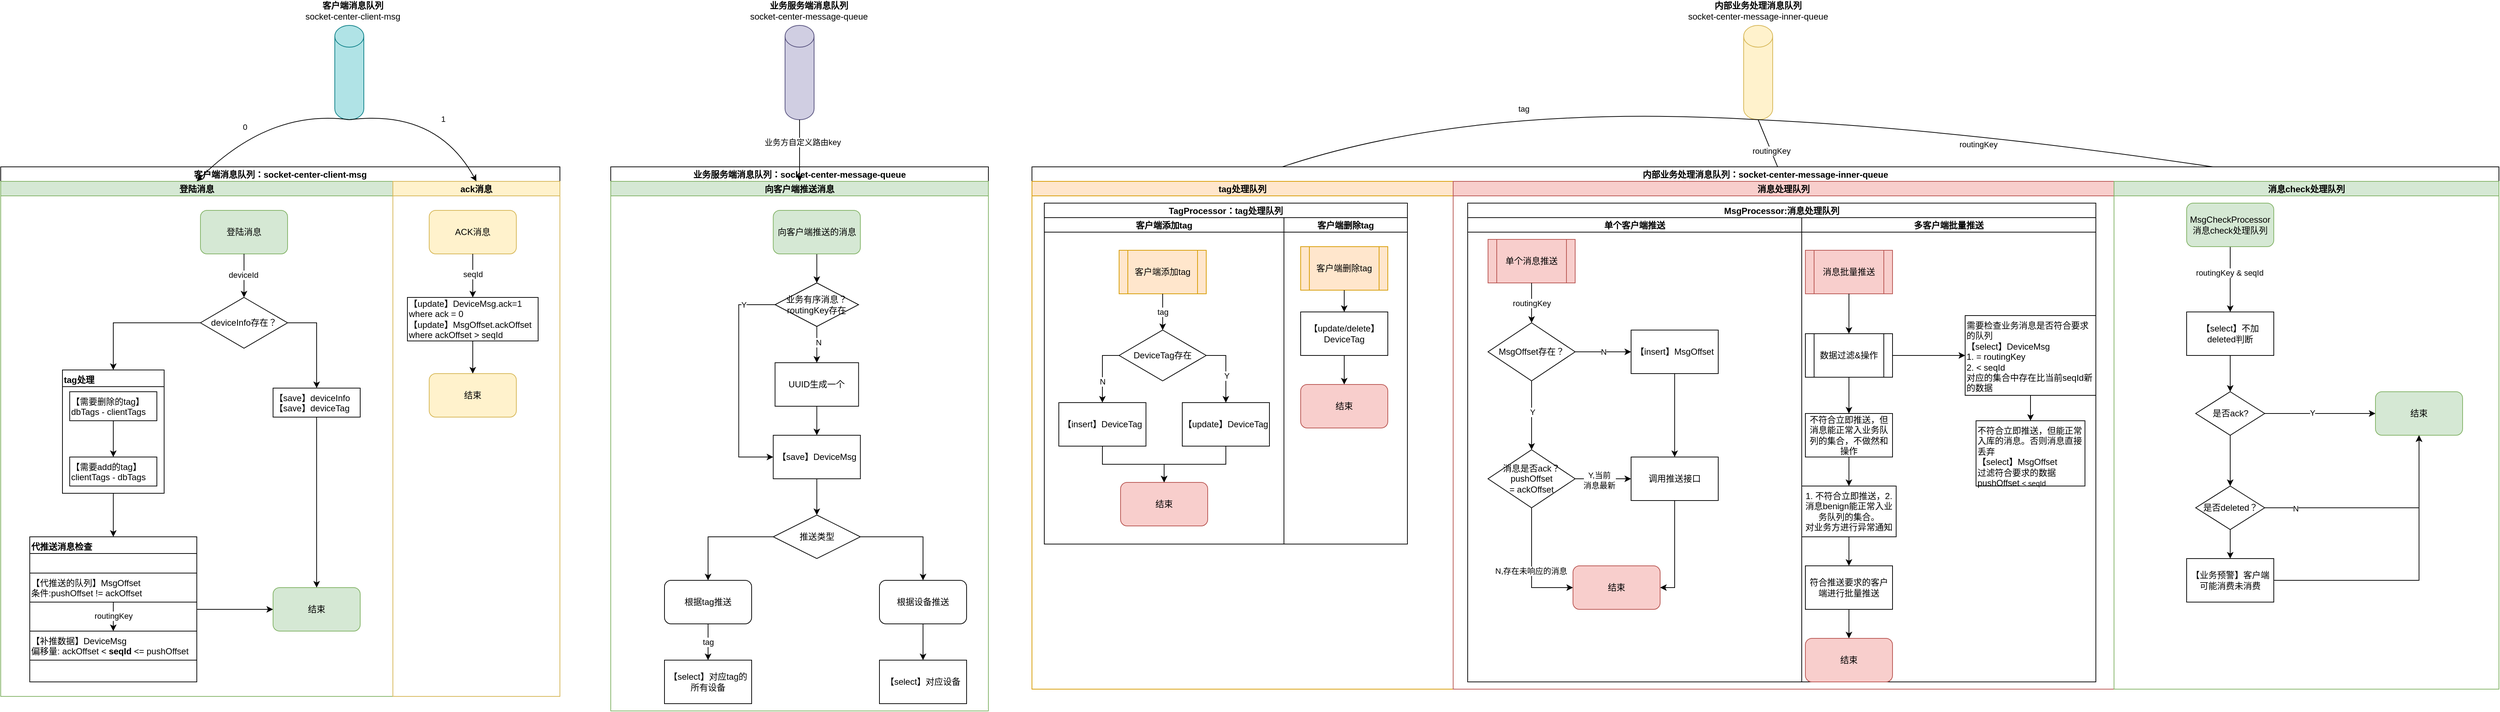 <mxfile version="14.7.8" type="github">
  <diagram id="7w6xEFenMqmiEfSMvMpZ" name="第 1 页">
    <mxGraphModel dx="1773" dy="563" grid="1" gridSize="10" guides="1" tooltips="1" connect="1" arrows="1" fold="1" page="1" pageScale="1" pageWidth="827" pageHeight="1169" math="0" shadow="0">
      <root>
        <mxCell id="0" />
        <mxCell id="1" parent="0" />
        <mxCell id="EohFfbry857YQSvMEl9U-1" value="" style="shape=cylinder3;whiteSpace=wrap;html=1;boundedLbl=1;backgroundOutline=1;size=15;fillColor=#b0e3e6;strokeColor=#0e8088;" vertex="1" parent="1">
          <mxGeometry x="-200" y="45" width="40" height="130" as="geometry" />
        </mxCell>
        <mxCell id="EohFfbry857YQSvMEl9U-2" value="&lt;b&gt;客户端消息队列&lt;/b&gt;&lt;br&gt;socket-center-client-msg" style="text;html=1;strokeColor=none;fillColor=none;align=center;verticalAlign=middle;whiteSpace=wrap;rounded=0;" vertex="1" parent="1">
          <mxGeometry x="-250" y="15.0" width="150" height="20" as="geometry" />
        </mxCell>
        <mxCell id="EohFfbry857YQSvMEl9U-3" value="" style="shape=cylinder3;whiteSpace=wrap;html=1;boundedLbl=1;backgroundOutline=1;size=15;fillColor=#d0cee2;strokeColor=#56517e;" vertex="1" parent="1">
          <mxGeometry x="420" y="45" width="40" height="130" as="geometry" />
        </mxCell>
        <mxCell id="EohFfbry857YQSvMEl9U-4" value="&lt;b&gt;业务服务端消息队列&lt;/b&gt;&lt;br&gt;socket-center-message-queue" style="text;html=1;strokeColor=none;fillColor=none;align=center;verticalAlign=middle;whiteSpace=wrap;rounded=0;" vertex="1" parent="1">
          <mxGeometry x="370" y="15" width="166" height="20" as="geometry" />
        </mxCell>
        <mxCell id="EohFfbry857YQSvMEl9U-5" value="" style="shape=cylinder3;whiteSpace=wrap;html=1;boundedLbl=1;backgroundOutline=1;size=15;fillColor=#fff2cc;strokeColor=#d6b656;" vertex="1" parent="1">
          <mxGeometry x="1740" y="45" width="40" height="130" as="geometry" />
        </mxCell>
        <mxCell id="EohFfbry857YQSvMEl9U-6" value="&lt;b&gt;内部业务处理消息队列&lt;/b&gt;&lt;br&gt;socket-center-message-inner-queue" style="text;html=1;strokeColor=none;fillColor=none;align=center;verticalAlign=middle;whiteSpace=wrap;rounded=0;" vertex="1" parent="1">
          <mxGeometry x="1660" y="15" width="200" height="20" as="geometry" />
        </mxCell>
        <mxCell id="EohFfbry857YQSvMEl9U-13" value="客户端消息队列：socket-center-client-msg" style="swimlane;childLayout=stackLayout;resizeParent=1;resizeParentMax=0;startSize=20;" vertex="1" parent="1">
          <mxGeometry x="-660" y="240" width="770" height="730" as="geometry" />
        </mxCell>
        <mxCell id="EohFfbry857YQSvMEl9U-14" value="登陆消息" style="swimlane;startSize=20;fillColor=#d5e8d4;strokeColor=#82b366;" vertex="1" parent="EohFfbry857YQSvMEl9U-13">
          <mxGeometry y="20" width="540" height="710" as="geometry">
            <mxRectangle y="20" width="30" height="850" as="alternateBounds" />
          </mxGeometry>
        </mxCell>
        <mxCell id="EohFfbry857YQSvMEl9U-7" value="登陆消息" style="rounded=1;whiteSpace=wrap;html=1;fillColor=#d5e8d4;strokeColor=#82b366;" vertex="1" parent="EohFfbry857YQSvMEl9U-14">
          <mxGeometry x="275" y="40" width="120" height="60" as="geometry" />
        </mxCell>
        <mxCell id="EohFfbry857YQSvMEl9U-23" value="deviceInfo存在？" style="rhombus;whiteSpace=wrap;html=1;" vertex="1" parent="EohFfbry857YQSvMEl9U-14">
          <mxGeometry x="275" y="160" width="120" height="70" as="geometry" />
        </mxCell>
        <mxCell id="EohFfbry857YQSvMEl9U-24" style="edgeStyle=orthogonalEdgeStyle;rounded=0;orthogonalLoop=1;jettySize=auto;html=1;" edge="1" parent="EohFfbry857YQSvMEl9U-14" source="EohFfbry857YQSvMEl9U-7" target="EohFfbry857YQSvMEl9U-23">
          <mxGeometry relative="1" as="geometry" />
        </mxCell>
        <mxCell id="EohFfbry857YQSvMEl9U-25" value="deviceId" style="edgeLabel;html=1;align=center;verticalAlign=middle;resizable=0;points=[];" vertex="1" connectable="0" parent="EohFfbry857YQSvMEl9U-24">
          <mxGeometry x="-0.033" y="-1" relative="1" as="geometry">
            <mxPoint as="offset" />
          </mxGeometry>
        </mxCell>
        <mxCell id="EohFfbry857YQSvMEl9U-27" value="&lt;div style=&quot;&quot;&gt;&lt;span&gt;【save】deviceInfo&lt;/span&gt;&lt;/div&gt;&lt;span&gt;&lt;div style=&quot;&quot;&gt;&lt;span&gt;【save】deviceTag&lt;/span&gt;&lt;/div&gt;&lt;/span&gt;" style="rounded=0;whiteSpace=wrap;html=1;verticalAlign=top;align=left;" vertex="1" parent="EohFfbry857YQSvMEl9U-14">
          <mxGeometry x="375" y="285" width="120" height="40" as="geometry" />
        </mxCell>
        <mxCell id="EohFfbry857YQSvMEl9U-28" style="edgeStyle=orthogonalEdgeStyle;rounded=0;orthogonalLoop=1;jettySize=auto;html=1;exitX=1;exitY=0.5;exitDx=0;exitDy=0;" edge="1" parent="EohFfbry857YQSvMEl9U-14" source="EohFfbry857YQSvMEl9U-23" target="EohFfbry857YQSvMEl9U-27">
          <mxGeometry relative="1" as="geometry" />
        </mxCell>
        <mxCell id="EohFfbry857YQSvMEl9U-34" value="tag处理" style="swimlane;align=left;verticalAlign=top;" vertex="1" parent="EohFfbry857YQSvMEl9U-14">
          <mxGeometry x="85" y="260" width="140" height="170" as="geometry">
            <mxRectangle x="-980" y="640" width="70" height="23" as="alternateBounds" />
          </mxGeometry>
        </mxCell>
        <mxCell id="EohFfbry857YQSvMEl9U-29" value="【需要删除的tag】dbTags - clientTags" style="rounded=0;whiteSpace=wrap;html=1;align=left;verticalAlign=top;" vertex="1" parent="EohFfbry857YQSvMEl9U-34">
          <mxGeometry x="10" y="30" width="120" height="40" as="geometry" />
        </mxCell>
        <mxCell id="EohFfbry857YQSvMEl9U-30" value="【需要add的tag】clientTags - dbTags" style="rounded=0;whiteSpace=wrap;html=1;align=left;verticalAlign=top;" vertex="1" parent="EohFfbry857YQSvMEl9U-34">
          <mxGeometry x="10" y="120" width="120" height="40" as="geometry" />
        </mxCell>
        <mxCell id="EohFfbry857YQSvMEl9U-33" style="edgeStyle=orthogonalEdgeStyle;rounded=0;orthogonalLoop=1;jettySize=auto;html=1;" edge="1" parent="EohFfbry857YQSvMEl9U-34" source="EohFfbry857YQSvMEl9U-29" target="EohFfbry857YQSvMEl9U-30">
          <mxGeometry relative="1" as="geometry" />
        </mxCell>
        <mxCell id="EohFfbry857YQSvMEl9U-35" style="edgeStyle=orthogonalEdgeStyle;rounded=0;orthogonalLoop=1;jettySize=auto;html=1;entryX=0.5;entryY=0;entryDx=0;entryDy=0;exitX=0;exitY=0.5;exitDx=0;exitDy=0;" edge="1" parent="EohFfbry857YQSvMEl9U-14" source="EohFfbry857YQSvMEl9U-23" target="EohFfbry857YQSvMEl9U-34">
          <mxGeometry relative="1" as="geometry" />
        </mxCell>
        <mxCell id="EohFfbry857YQSvMEl9U-36" value="代推送消息检查" style="swimlane;align=left;verticalAlign=top;" vertex="1" parent="EohFfbry857YQSvMEl9U-14">
          <mxGeometry x="40" y="490" width="230" height="200" as="geometry" />
        </mxCell>
        <mxCell id="EohFfbry857YQSvMEl9U-39" style="edgeStyle=orthogonalEdgeStyle;rounded=0;orthogonalLoop=1;jettySize=auto;html=1;" edge="1" parent="EohFfbry857YQSvMEl9U-36" source="EohFfbry857YQSvMEl9U-37" target="EohFfbry857YQSvMEl9U-38">
          <mxGeometry relative="1" as="geometry" />
        </mxCell>
        <mxCell id="EohFfbry857YQSvMEl9U-45" value="routingKey" style="edgeLabel;html=1;align=center;verticalAlign=middle;resizable=0;points=[];" vertex="1" connectable="0" parent="EohFfbry857YQSvMEl9U-39">
          <mxGeometry x="-0.05" relative="1" as="geometry">
            <mxPoint as="offset" />
          </mxGeometry>
        </mxCell>
        <mxCell id="EohFfbry857YQSvMEl9U-37" value="【代推送的队列】MsgOffset&lt;br&gt;条件:pushOffset !=&amp;nbsp;ackOffset" style="rounded=0;whiteSpace=wrap;html=1;align=left;verticalAlign=top;" vertex="1" parent="EohFfbry857YQSvMEl9U-36">
          <mxGeometry y="50" width="230" height="40" as="geometry" />
        </mxCell>
        <mxCell id="EohFfbry857YQSvMEl9U-38" value="【补推数据】DeviceMsg&lt;br&gt;偏移量: ackOffset &amp;lt; &lt;b&gt;seqId&lt;/b&gt; &amp;lt;= pushOffset" style="rounded=0;whiteSpace=wrap;html=1;align=left;verticalAlign=top;" vertex="1" parent="EohFfbry857YQSvMEl9U-36">
          <mxGeometry y="130" width="230" height="40" as="geometry" />
        </mxCell>
        <mxCell id="EohFfbry857YQSvMEl9U-47" style="edgeStyle=orthogonalEdgeStyle;rounded=0;orthogonalLoop=1;jettySize=auto;html=1;" edge="1" parent="EohFfbry857YQSvMEl9U-14" source="EohFfbry857YQSvMEl9U-34" target="EohFfbry857YQSvMEl9U-36">
          <mxGeometry relative="1" as="geometry" />
        </mxCell>
        <mxCell id="EohFfbry857YQSvMEl9U-41" value="结束" style="rounded=1;whiteSpace=wrap;html=1;align=center;verticalAlign=middle;fillColor=#d5e8d4;strokeColor=#82b366;" vertex="1" parent="EohFfbry857YQSvMEl9U-14">
          <mxGeometry x="375" y="560" width="120" height="60" as="geometry" />
        </mxCell>
        <mxCell id="EohFfbry857YQSvMEl9U-42" style="edgeStyle=orthogonalEdgeStyle;rounded=0;orthogonalLoop=1;jettySize=auto;html=1;entryX=0;entryY=0.5;entryDx=0;entryDy=0;" edge="1" parent="EohFfbry857YQSvMEl9U-14" source="EohFfbry857YQSvMEl9U-36" target="EohFfbry857YQSvMEl9U-41">
          <mxGeometry relative="1" as="geometry" />
        </mxCell>
        <mxCell id="EohFfbry857YQSvMEl9U-43" style="edgeStyle=orthogonalEdgeStyle;rounded=0;orthogonalLoop=1;jettySize=auto;html=1;" edge="1" parent="EohFfbry857YQSvMEl9U-14" source="EohFfbry857YQSvMEl9U-27" target="EohFfbry857YQSvMEl9U-41">
          <mxGeometry relative="1" as="geometry" />
        </mxCell>
        <mxCell id="EohFfbry857YQSvMEl9U-15" value="ack消息" style="swimlane;startSize=20;fillColor=#fff2cc;strokeColor=#d6b656;" vertex="1" parent="EohFfbry857YQSvMEl9U-13">
          <mxGeometry x="540" y="20" width="230" height="710" as="geometry">
            <mxRectangle x="540" y="20" width="30" height="850" as="alternateBounds" />
          </mxGeometry>
        </mxCell>
        <mxCell id="EohFfbry857YQSvMEl9U-8" value="ACK消息" style="rounded=1;whiteSpace=wrap;html=1;fillColor=#fff2cc;strokeColor=#d6b656;" vertex="1" parent="EohFfbry857YQSvMEl9U-15">
          <mxGeometry x="50" y="40" width="120" height="60" as="geometry" />
        </mxCell>
        <mxCell id="EohFfbry857YQSvMEl9U-48" value="【update】DeviceMsg.ack=1 where ack = 0&lt;br&gt;【update】MsgOffset.ackOffset where ackOffset &amp;gt; seqId" style="rounded=0;whiteSpace=wrap;html=1;align=left;verticalAlign=middle;" vertex="1" parent="EohFfbry857YQSvMEl9U-15">
          <mxGeometry x="20" y="160" width="180" height="60" as="geometry" />
        </mxCell>
        <mxCell id="EohFfbry857YQSvMEl9U-49" style="edgeStyle=orthogonalEdgeStyle;rounded=0;orthogonalLoop=1;jettySize=auto;html=1;" edge="1" parent="EohFfbry857YQSvMEl9U-15" source="EohFfbry857YQSvMEl9U-8" target="EohFfbry857YQSvMEl9U-48">
          <mxGeometry relative="1" as="geometry" />
        </mxCell>
        <mxCell id="EohFfbry857YQSvMEl9U-50" value="seqId" style="edgeLabel;html=1;align=center;verticalAlign=middle;resizable=0;points=[];" vertex="1" connectable="0" parent="EohFfbry857YQSvMEl9U-49">
          <mxGeometry x="-0.067" relative="1" as="geometry">
            <mxPoint as="offset" />
          </mxGeometry>
        </mxCell>
        <mxCell id="EohFfbry857YQSvMEl9U-51" value="结束" style="rounded=1;whiteSpace=wrap;html=1;align=center;verticalAlign=middle;fillColor=#fff2cc;strokeColor=#d6b656;" vertex="1" parent="EohFfbry857YQSvMEl9U-15">
          <mxGeometry x="50" y="265" width="120" height="60" as="geometry" />
        </mxCell>
        <mxCell id="EohFfbry857YQSvMEl9U-52" style="edgeStyle=orthogonalEdgeStyle;rounded=0;orthogonalLoop=1;jettySize=auto;html=1;" edge="1" parent="EohFfbry857YQSvMEl9U-15" source="EohFfbry857YQSvMEl9U-48" target="EohFfbry857YQSvMEl9U-51">
          <mxGeometry relative="1" as="geometry" />
        </mxCell>
        <mxCell id="EohFfbry857YQSvMEl9U-18" value="" style="curved=1;endArrow=classic;html=1;exitX=0.5;exitY=1;exitDx=0;exitDy=0;exitPerimeter=0;entryX=0.5;entryY=0;entryDx=0;entryDy=0;" edge="1" parent="1" source="EohFfbry857YQSvMEl9U-1" target="EohFfbry857YQSvMEl9U-14">
          <mxGeometry width="50" height="50" relative="1" as="geometry">
            <mxPoint x="-305" y="160" as="sourcePoint" />
            <mxPoint x="-265" y="170" as="targetPoint" />
            <Array as="points">
              <mxPoint x="-290" y="160" />
            </Array>
          </mxGeometry>
        </mxCell>
        <mxCell id="EohFfbry857YQSvMEl9U-20" value="0" style="edgeLabel;html=1;align=center;verticalAlign=middle;resizable=0;points=[];" vertex="1" connectable="0" parent="EohFfbry857YQSvMEl9U-18">
          <mxGeometry x="0.207" y="-7" relative="1" as="geometry">
            <mxPoint as="offset" />
          </mxGeometry>
        </mxCell>
        <mxCell id="EohFfbry857YQSvMEl9U-19" value="" style="curved=1;endArrow=classic;html=1;exitX=0.5;exitY=1;exitDx=0;exitDy=0;exitPerimeter=0;entryX=0.5;entryY=0;entryDx=0;entryDy=0;" edge="1" parent="1" source="EohFfbry857YQSvMEl9U-1" target="EohFfbry857YQSvMEl9U-15">
          <mxGeometry width="50" height="50" relative="1" as="geometry">
            <mxPoint x="30" y="100" as="sourcePoint" />
            <mxPoint x="25" y="160" as="targetPoint" />
            <Array as="points">
              <mxPoint x="-60" y="160" />
            </Array>
          </mxGeometry>
        </mxCell>
        <mxCell id="EohFfbry857YQSvMEl9U-21" value="1" style="edgeLabel;html=1;align=center;verticalAlign=middle;resizable=0;points=[];" vertex="1" connectable="0" parent="EohFfbry857YQSvMEl9U-19">
          <mxGeometry x="0.169" y="1" relative="1" as="geometry">
            <mxPoint as="offset" />
          </mxGeometry>
        </mxCell>
        <mxCell id="EohFfbry857YQSvMEl9U-60" value="业务服务端消息队列：socket-center-message-queue" style="swimlane;childLayout=stackLayout;resizeParent=1;resizeParentMax=0;startSize=20;align=center;verticalAlign=middle;" vertex="1" parent="1">
          <mxGeometry x="180" y="240" width="520" height="750" as="geometry" />
        </mxCell>
        <mxCell id="EohFfbry857YQSvMEl9U-61" value="向客户端推送消息" style="swimlane;startSize=20;fillColor=#d5e8d4;strokeColor=#82b366;" vertex="1" parent="EohFfbry857YQSvMEl9U-60">
          <mxGeometry y="20" width="520" height="730" as="geometry">
            <mxRectangle y="20" width="30" height="460" as="alternateBounds" />
          </mxGeometry>
        </mxCell>
        <mxCell id="EohFfbry857YQSvMEl9U-67" style="edgeStyle=orthogonalEdgeStyle;rounded=0;orthogonalLoop=1;jettySize=auto;html=1;" edge="1" parent="EohFfbry857YQSvMEl9U-61" source="EohFfbry857YQSvMEl9U-9" target="EohFfbry857YQSvMEl9U-66">
          <mxGeometry relative="1" as="geometry" />
        </mxCell>
        <mxCell id="EohFfbry857YQSvMEl9U-9" value="向客户端推送的消息" style="rounded=1;whiteSpace=wrap;html=1;fillColor=#d5e8d4;strokeColor=#82b366;" vertex="1" parent="EohFfbry857YQSvMEl9U-61">
          <mxGeometry x="223.75" y="40" width="120" height="60" as="geometry" />
        </mxCell>
        <mxCell id="EohFfbry857YQSvMEl9U-142" style="edgeStyle=orthogonalEdgeStyle;rounded=0;orthogonalLoop=1;jettySize=auto;html=1;" edge="1" parent="EohFfbry857YQSvMEl9U-61" source="EohFfbry857YQSvMEl9U-66" target="EohFfbry857YQSvMEl9U-72">
          <mxGeometry relative="1" as="geometry" />
        </mxCell>
        <mxCell id="EohFfbry857YQSvMEl9U-143" value="N" style="edgeLabel;html=1;align=center;verticalAlign=middle;resizable=0;points=[];" vertex="1" connectable="0" parent="EohFfbry857YQSvMEl9U-142">
          <mxGeometry x="-0.111" y="2" relative="1" as="geometry">
            <mxPoint as="offset" />
          </mxGeometry>
        </mxCell>
        <mxCell id="EohFfbry857YQSvMEl9U-66" value="业务有序消息？&lt;br&gt;routingKey存在" style="rhombus;whiteSpace=wrap;html=1;align=center;verticalAlign=middle;" vertex="1" parent="EohFfbry857YQSvMEl9U-61">
          <mxGeometry x="226.25" y="140" width="115" height="60" as="geometry" />
        </mxCell>
        <mxCell id="EohFfbry857YQSvMEl9U-76" style="edgeStyle=orthogonalEdgeStyle;rounded=0;orthogonalLoop=1;jettySize=auto;html=1;entryX=0.5;entryY=0;entryDx=0;entryDy=0;" edge="1" parent="EohFfbry857YQSvMEl9U-61" source="EohFfbry857YQSvMEl9U-72" target="EohFfbry857YQSvMEl9U-75">
          <mxGeometry relative="1" as="geometry" />
        </mxCell>
        <mxCell id="EohFfbry857YQSvMEl9U-72" value="UUID生成一个" style="rounded=0;whiteSpace=wrap;html=1;align=center;verticalAlign=middle;" vertex="1" parent="EohFfbry857YQSvMEl9U-61">
          <mxGeometry x="226.25" y="250" width="115" height="60" as="geometry" />
        </mxCell>
        <mxCell id="EohFfbry857YQSvMEl9U-75" value="【save】DeviceMsg" style="rounded=0;whiteSpace=wrap;html=1;align=center;verticalAlign=middle;" vertex="1" parent="EohFfbry857YQSvMEl9U-61">
          <mxGeometry x="223.75" y="350" width="120" height="60" as="geometry" />
        </mxCell>
        <mxCell id="EohFfbry857YQSvMEl9U-190" style="edgeStyle=orthogonalEdgeStyle;rounded=0;orthogonalLoop=1;jettySize=auto;html=1;" edge="1" parent="EohFfbry857YQSvMEl9U-61" source="EohFfbry857YQSvMEl9U-140" target="EohFfbry857YQSvMEl9U-144">
          <mxGeometry relative="1" as="geometry" />
        </mxCell>
        <mxCell id="EohFfbry857YQSvMEl9U-191" style="edgeStyle=orthogonalEdgeStyle;rounded=0;orthogonalLoop=1;jettySize=auto;html=1;" edge="1" parent="EohFfbry857YQSvMEl9U-61" source="EohFfbry857YQSvMEl9U-140" target="EohFfbry857YQSvMEl9U-145">
          <mxGeometry relative="1" as="geometry" />
        </mxCell>
        <mxCell id="EohFfbry857YQSvMEl9U-140" value="推送类型" style="rhombus;whiteSpace=wrap;html=1;rounded=0;" vertex="1" parent="EohFfbry857YQSvMEl9U-61">
          <mxGeometry x="223.75" y="460" width="120" height="60" as="geometry" />
        </mxCell>
        <mxCell id="EohFfbry857YQSvMEl9U-141" value="" style="edgeStyle=orthogonalEdgeStyle;rounded=0;orthogonalLoop=1;jettySize=auto;html=1;" edge="1" parent="EohFfbry857YQSvMEl9U-61" source="EohFfbry857YQSvMEl9U-75" target="EohFfbry857YQSvMEl9U-140">
          <mxGeometry relative="1" as="geometry" />
        </mxCell>
        <mxCell id="EohFfbry857YQSvMEl9U-77" style="edgeStyle=orthogonalEdgeStyle;rounded=0;orthogonalLoop=1;jettySize=auto;html=1;exitX=0;exitY=0.5;exitDx=0;exitDy=0;entryX=0;entryY=0.5;entryDx=0;entryDy=0;" edge="1" parent="EohFfbry857YQSvMEl9U-61" source="EohFfbry857YQSvMEl9U-66" target="EohFfbry857YQSvMEl9U-75">
          <mxGeometry relative="1" as="geometry">
            <mxPoint x="216.25" y="270" as="targetPoint" />
            <Array as="points">
              <mxPoint x="176.25" y="170" />
              <mxPoint x="176.25" y="380" />
            </Array>
          </mxGeometry>
        </mxCell>
        <mxCell id="EohFfbry857YQSvMEl9U-78" value="Y" style="edgeLabel;html=1;align=center;verticalAlign=middle;resizable=0;points=[];" vertex="1" connectable="0" parent="EohFfbry857YQSvMEl9U-77">
          <mxGeometry x="-0.718" relative="1" as="geometry">
            <mxPoint as="offset" />
          </mxGeometry>
        </mxCell>
        <mxCell id="EohFfbry857YQSvMEl9U-157" value="tag" style="edgeStyle=orthogonalEdgeStyle;rounded=0;orthogonalLoop=1;jettySize=auto;html=1;" edge="1" parent="EohFfbry857YQSvMEl9U-61" source="EohFfbry857YQSvMEl9U-144" target="EohFfbry857YQSvMEl9U-156">
          <mxGeometry relative="1" as="geometry" />
        </mxCell>
        <mxCell id="EohFfbry857YQSvMEl9U-144" value="根据tag推送" style="rounded=1;whiteSpace=wrap;html=1;align=center;verticalAlign=middle;" vertex="1" parent="EohFfbry857YQSvMEl9U-61">
          <mxGeometry x="74" y="550" width="120" height="60" as="geometry" />
        </mxCell>
        <mxCell id="EohFfbry857YQSvMEl9U-159" style="edgeStyle=orthogonalEdgeStyle;rounded=0;orthogonalLoop=1;jettySize=auto;html=1;" edge="1" parent="EohFfbry857YQSvMEl9U-61" source="EohFfbry857YQSvMEl9U-145" target="EohFfbry857YQSvMEl9U-158">
          <mxGeometry relative="1" as="geometry" />
        </mxCell>
        <mxCell id="EohFfbry857YQSvMEl9U-145" value="根据设备推送" style="rounded=1;whiteSpace=wrap;html=1;align=center;verticalAlign=middle;" vertex="1" parent="EohFfbry857YQSvMEl9U-61">
          <mxGeometry x="370" y="550" width="120" height="60" as="geometry" />
        </mxCell>
        <mxCell id="EohFfbry857YQSvMEl9U-156" value="【select】对应tag的所有设备" style="rounded=0;whiteSpace=wrap;html=1;align=center;verticalAlign=middle;" vertex="1" parent="EohFfbry857YQSvMEl9U-61">
          <mxGeometry x="74" y="660" width="120" height="60" as="geometry" />
        </mxCell>
        <mxCell id="EohFfbry857YQSvMEl9U-158" value="【select】对应设备" style="rounded=0;whiteSpace=wrap;html=1;align=center;verticalAlign=middle;" vertex="1" parent="EohFfbry857YQSvMEl9U-61">
          <mxGeometry x="370" y="660" width="120" height="60" as="geometry" />
        </mxCell>
        <mxCell id="EohFfbry857YQSvMEl9U-79" value="" style="curved=1;endArrow=classic;html=1;exitX=0.5;exitY=1;exitDx=0;exitDy=0;exitPerimeter=0;entryX=0.5;entryY=0;entryDx=0;entryDy=0;" edge="1" parent="1" source="EohFfbry857YQSvMEl9U-3" target="EohFfbry857YQSvMEl9U-61">
          <mxGeometry width="50" height="50" relative="1" as="geometry">
            <mxPoint x="400" y="200" as="sourcePoint" />
            <mxPoint x="300" y="300" as="targetPoint" />
            <Array as="points" />
          </mxGeometry>
        </mxCell>
        <mxCell id="EohFfbry857YQSvMEl9U-215" value="业务方自定义路由key" style="edgeLabel;html=1;align=center;verticalAlign=middle;resizable=0;points=[];" vertex="1" connectable="0" parent="EohFfbry857YQSvMEl9U-79">
          <mxGeometry x="-0.268" y="4" relative="1" as="geometry">
            <mxPoint as="offset" />
          </mxGeometry>
        </mxCell>
        <mxCell id="EohFfbry857YQSvMEl9U-209" value="" style="curved=1;endArrow=classic;html=1;exitX=0.5;exitY=1;exitDx=0;exitDy=0;exitPerimeter=0;entryX=0.5;entryY=0;entryDx=0;entryDy=0;" edge="1" parent="1" source="EohFfbry857YQSvMEl9U-5" target="EohFfbry857YQSvMEl9U-81">
          <mxGeometry width="50" height="50" relative="1" as="geometry">
            <mxPoint x="1380" y="330" as="sourcePoint" />
            <mxPoint x="1260" y="350" as="targetPoint" />
            <Array as="points">
              <mxPoint x="1330" y="150" />
            </Array>
          </mxGeometry>
        </mxCell>
        <mxCell id="EohFfbry857YQSvMEl9U-235" value="tag" style="edgeLabel;html=1;align=center;verticalAlign=middle;resizable=0;points=[];" vertex="1" connectable="0" parent="EohFfbry857YQSvMEl9U-209">
          <mxGeometry x="-0.115" y="4" relative="1" as="geometry">
            <mxPoint as="offset" />
          </mxGeometry>
        </mxCell>
        <mxCell id="EohFfbry857YQSvMEl9U-211" value="&lt;span style=&quot;font-size: 11px&quot;&gt;routingKey&lt;/span&gt;" style="curved=1;endArrow=classic;html=1;entryX=0.5;entryY=0;entryDx=0;entryDy=0;exitX=0.5;exitY=1;exitDx=0;exitDy=0;exitPerimeter=0;" edge="1" parent="1" source="EohFfbry857YQSvMEl9U-5" target="EohFfbry857YQSvMEl9U-82">
          <mxGeometry width="50" height="50" relative="1" as="geometry">
            <mxPoint x="1860" y="260" as="sourcePoint" />
            <mxPoint x="1960" y="340" as="targetPoint" />
            <Array as="points" />
          </mxGeometry>
        </mxCell>
        <mxCell id="EohFfbry857YQSvMEl9U-213" value="" style="curved=1;endArrow=classic;html=1;exitX=0.5;exitY=1;exitDx=0;exitDy=0;exitPerimeter=0;entryX=0.5;entryY=0;entryDx=0;entryDy=0;" edge="1" parent="1" source="EohFfbry857YQSvMEl9U-5" target="EohFfbry857YQSvMEl9U-83">
          <mxGeometry width="50" height="50" relative="1" as="geometry">
            <mxPoint x="1870" y="270" as="sourcePoint" />
            <mxPoint x="2800" y="300" as="targetPoint" />
            <Array as="points">
              <mxPoint x="2080" y="190" />
            </Array>
          </mxGeometry>
        </mxCell>
        <mxCell id="EohFfbry857YQSvMEl9U-214" value="routingKey" style="edgeLabel;html=1;align=center;verticalAlign=middle;resizable=0;points=[];" vertex="1" connectable="0" parent="EohFfbry857YQSvMEl9U-213">
          <mxGeometry x="-0.2" y="-20" relative="1" as="geometry">
            <mxPoint as="offset" />
          </mxGeometry>
        </mxCell>
        <mxCell id="EohFfbry857YQSvMEl9U-80" value="内部业务处理消息队列：socket-center-message-inner-queue" style="swimlane;childLayout=stackLayout;resizeParent=1;resizeParentMax=0;startSize=20;align=center;verticalAlign=middle;" vertex="1" parent="1">
          <mxGeometry x="760" y="240" width="2020" height="720" as="geometry" />
        </mxCell>
        <mxCell id="EohFfbry857YQSvMEl9U-81" value="tag处理队列" style="swimlane;startSize=20;fillColor=#ffe6cc;strokeColor=#d79b00;" vertex="1" parent="EohFfbry857YQSvMEl9U-80">
          <mxGeometry y="20" width="580" height="700" as="geometry">
            <mxRectangle y="20" width="30" height="460" as="alternateBounds" />
          </mxGeometry>
        </mxCell>
        <mxCell id="EohFfbry857YQSvMEl9U-216" value="TagProcessor：tag处理队列" style="swimlane;childLayout=stackLayout;resizeParent=1;resizeParentMax=0;startSize=20;align=center;verticalAlign=middle;" vertex="1" parent="EohFfbry857YQSvMEl9U-81">
          <mxGeometry x="17" y="30" width="500" height="470" as="geometry" />
        </mxCell>
        <mxCell id="EohFfbry857YQSvMEl9U-217" value="客户端添加tag" style="swimlane;startSize=20;" vertex="1" parent="EohFfbry857YQSvMEl9U-216">
          <mxGeometry y="20" width="330" height="450" as="geometry" />
        </mxCell>
        <mxCell id="EohFfbry857YQSvMEl9U-164" value="&lt;span&gt;客户端添加tag&lt;/span&gt;" style="shape=process;whiteSpace=wrap;html=1;backgroundOutline=1;align=center;verticalAlign=middle;fillColor=#ffe6cc;strokeColor=#d79b00;" vertex="1" parent="EohFfbry857YQSvMEl9U-217">
          <mxGeometry x="103" y="45" width="120" height="60" as="geometry" />
        </mxCell>
        <mxCell id="EohFfbry857YQSvMEl9U-220" style="edgeStyle=orthogonalEdgeStyle;rounded=0;orthogonalLoop=1;jettySize=auto;html=1;entryX=0.5;entryY=0;entryDx=0;entryDy=0;exitX=0;exitY=0.5;exitDx=0;exitDy=0;" edge="1" parent="EohFfbry857YQSvMEl9U-217" source="EohFfbry857YQSvMEl9U-94" target="EohFfbry857YQSvMEl9U-97">
          <mxGeometry relative="1" as="geometry" />
        </mxCell>
        <mxCell id="EohFfbry857YQSvMEl9U-222" value="N" style="edgeLabel;html=1;align=center;verticalAlign=middle;resizable=0;points=[];" vertex="1" connectable="0" parent="EohFfbry857YQSvMEl9U-220">
          <mxGeometry x="0.341" relative="1" as="geometry">
            <mxPoint as="offset" />
          </mxGeometry>
        </mxCell>
        <mxCell id="EohFfbry857YQSvMEl9U-221" style="edgeStyle=orthogonalEdgeStyle;rounded=0;orthogonalLoop=1;jettySize=auto;html=1;exitX=1;exitY=0.5;exitDx=0;exitDy=0;" edge="1" parent="EohFfbry857YQSvMEl9U-217" source="EohFfbry857YQSvMEl9U-94" target="EohFfbry857YQSvMEl9U-99">
          <mxGeometry relative="1" as="geometry" />
        </mxCell>
        <mxCell id="EohFfbry857YQSvMEl9U-223" value="Y" style="edgeLabel;html=1;align=center;verticalAlign=middle;resizable=0;points=[];" vertex="1" connectable="0" parent="EohFfbry857YQSvMEl9U-221">
          <mxGeometry x="0.196" y="1" relative="1" as="geometry">
            <mxPoint as="offset" />
          </mxGeometry>
        </mxCell>
        <mxCell id="EohFfbry857YQSvMEl9U-94" value="DeviceTag存在" style="rhombus;whiteSpace=wrap;html=1;align=center;verticalAlign=middle;" vertex="1" parent="EohFfbry857YQSvMEl9U-217">
          <mxGeometry x="103" y="155" width="120" height="70" as="geometry" />
        </mxCell>
        <mxCell id="EohFfbry857YQSvMEl9U-167" value="tag" style="edgeStyle=orthogonalEdgeStyle;rounded=0;orthogonalLoop=1;jettySize=auto;html=1;" edge="1" parent="EohFfbry857YQSvMEl9U-217" source="EohFfbry857YQSvMEl9U-164" target="EohFfbry857YQSvMEl9U-94">
          <mxGeometry relative="1" as="geometry" />
        </mxCell>
        <mxCell id="EohFfbry857YQSvMEl9U-97" value="【insert】DeviceTag" style="rounded=0;whiteSpace=wrap;html=1;align=center;verticalAlign=middle;" vertex="1" parent="EohFfbry857YQSvMEl9U-217">
          <mxGeometry x="20" y="255" width="120" height="60" as="geometry" />
        </mxCell>
        <mxCell id="EohFfbry857YQSvMEl9U-99" value="【update】DeviceTag" style="rounded=0;whiteSpace=wrap;html=1;align=center;verticalAlign=middle;" vertex="1" parent="EohFfbry857YQSvMEl9U-217">
          <mxGeometry x="190" y="255" width="120" height="60" as="geometry" />
        </mxCell>
        <mxCell id="EohFfbry857YQSvMEl9U-116" value="结束" style="rounded=1;whiteSpace=wrap;html=1;align=center;verticalAlign=middle;fillColor=#f8cecc;strokeColor=#b85450;" vertex="1" parent="EohFfbry857YQSvMEl9U-217">
          <mxGeometry x="105" y="365" width="120" height="60" as="geometry" />
        </mxCell>
        <mxCell id="EohFfbry857YQSvMEl9U-117" style="edgeStyle=orthogonalEdgeStyle;rounded=0;orthogonalLoop=1;jettySize=auto;html=1;entryX=0.5;entryY=0;entryDx=0;entryDy=0;" edge="1" parent="EohFfbry857YQSvMEl9U-217" source="EohFfbry857YQSvMEl9U-99" target="EohFfbry857YQSvMEl9U-116">
          <mxGeometry relative="1" as="geometry" />
        </mxCell>
        <mxCell id="EohFfbry857YQSvMEl9U-122" style="edgeStyle=orthogonalEdgeStyle;rounded=0;orthogonalLoop=1;jettySize=auto;html=1;entryX=0.5;entryY=0;entryDx=0;entryDy=0;" edge="1" parent="EohFfbry857YQSvMEl9U-217" source="EohFfbry857YQSvMEl9U-97" target="EohFfbry857YQSvMEl9U-116">
          <mxGeometry relative="1" as="geometry" />
        </mxCell>
        <mxCell id="EohFfbry857YQSvMEl9U-218" value="客户端删除tag" style="swimlane;startSize=20;" vertex="1" parent="EohFfbry857YQSvMEl9U-216">
          <mxGeometry x="330" y="20" width="170" height="450" as="geometry" />
        </mxCell>
        <mxCell id="EohFfbry857YQSvMEl9U-89" value="【update/delete】DeviceTag" style="rounded=0;whiteSpace=wrap;html=1;align=center;verticalAlign=middle;" vertex="1" parent="EohFfbry857YQSvMEl9U-218">
          <mxGeometry x="23" y="130" width="120" height="60" as="geometry" />
        </mxCell>
        <mxCell id="EohFfbry857YQSvMEl9U-90" value="结束" style="rounded=1;whiteSpace=wrap;html=1;align=center;verticalAlign=middle;fillColor=#f8cecc;strokeColor=#b85450;" vertex="1" parent="EohFfbry857YQSvMEl9U-218">
          <mxGeometry x="23" y="230" width="120" height="60" as="geometry" />
        </mxCell>
        <mxCell id="EohFfbry857YQSvMEl9U-92" style="edgeStyle=orthogonalEdgeStyle;rounded=0;orthogonalLoop=1;jettySize=auto;html=1;" edge="1" parent="EohFfbry857YQSvMEl9U-218" source="EohFfbry857YQSvMEl9U-89" target="EohFfbry857YQSvMEl9U-90">
          <mxGeometry relative="1" as="geometry" />
        </mxCell>
        <mxCell id="EohFfbry857YQSvMEl9U-168" value="客户端删除tag" style="shape=process;whiteSpace=wrap;html=1;backgroundOutline=1;align=center;verticalAlign=middle;fillColor=#ffe6cc;strokeColor=#d79b00;" vertex="1" parent="EohFfbry857YQSvMEl9U-218">
          <mxGeometry x="23" y="40" width="120" height="60" as="geometry" />
        </mxCell>
        <mxCell id="EohFfbry857YQSvMEl9U-170" style="edgeStyle=orthogonalEdgeStyle;rounded=0;orthogonalLoop=1;jettySize=auto;html=1;entryX=0.5;entryY=0;entryDx=0;entryDy=0;" edge="1" parent="EohFfbry857YQSvMEl9U-218" source="EohFfbry857YQSvMEl9U-168" target="EohFfbry857YQSvMEl9U-89">
          <mxGeometry relative="1" as="geometry" />
        </mxCell>
        <mxCell id="EohFfbry857YQSvMEl9U-82" value="消息处理队列" style="swimlane;startSize=20;fillColor=#f8cecc;strokeColor=#b85450;" vertex="1" parent="EohFfbry857YQSvMEl9U-80">
          <mxGeometry x="580" y="20" width="910" height="700" as="geometry">
            <mxRectangle x="580" y="20" width="30" height="1249" as="alternateBounds" />
          </mxGeometry>
        </mxCell>
        <mxCell id="EohFfbry857YQSvMEl9U-224" value="MsgProcessor:消息处理队列" style="swimlane;childLayout=stackLayout;resizeParent=1;resizeParentMax=0;startSize=20;align=center;verticalAlign=middle;" vertex="1" parent="EohFfbry857YQSvMEl9U-82">
          <mxGeometry x="20" y="30" width="865" height="660" as="geometry" />
        </mxCell>
        <mxCell id="EohFfbry857YQSvMEl9U-225" value="单个客户端推送" style="swimlane;startSize=20;" vertex="1" parent="EohFfbry857YQSvMEl9U-224">
          <mxGeometry y="20" width="460" height="640" as="geometry">
            <mxRectangle y="20" width="30" height="640" as="alternateBounds" />
          </mxGeometry>
        </mxCell>
        <mxCell id="EohFfbry857YQSvMEl9U-160" value="&lt;span&gt;单个消息推送&lt;/span&gt;" style="shape=process;whiteSpace=wrap;html=1;backgroundOutline=1;align=center;verticalAlign=middle;fillColor=#f8cecc;strokeColor=#b85450;" vertex="1" parent="EohFfbry857YQSvMEl9U-225">
          <mxGeometry x="28" y="30" width="120" height="60" as="geometry" />
        </mxCell>
        <mxCell id="EohFfbry857YQSvMEl9U-231" value="N" style="edgeStyle=orthogonalEdgeStyle;rounded=0;orthogonalLoop=1;jettySize=auto;html=1;entryX=0;entryY=0.5;entryDx=0;entryDy=0;" edge="1" parent="EohFfbry857YQSvMEl9U-225" source="EohFfbry857YQSvMEl9U-125" target="EohFfbry857YQSvMEl9U-127">
          <mxGeometry relative="1" as="geometry" />
        </mxCell>
        <mxCell id="EohFfbry857YQSvMEl9U-125" value="&lt;span&gt;MsgOffset存在？&lt;/span&gt;" style="rhombus;whiteSpace=wrap;html=1;align=center;verticalAlign=middle;" vertex="1" parent="EohFfbry857YQSvMEl9U-225">
          <mxGeometry x="28" y="145" width="120" height="80" as="geometry" />
        </mxCell>
        <mxCell id="EohFfbry857YQSvMEl9U-163" value="routingKey" style="edgeStyle=orthogonalEdgeStyle;rounded=0;orthogonalLoop=1;jettySize=auto;html=1;entryX=0.5;entryY=0;entryDx=0;entryDy=0;" edge="1" parent="EohFfbry857YQSvMEl9U-225" source="EohFfbry857YQSvMEl9U-160" target="EohFfbry857YQSvMEl9U-125">
          <mxGeometry relative="1" as="geometry" />
        </mxCell>
        <mxCell id="EohFfbry857YQSvMEl9U-132" value="消息是否ack？&lt;br&gt;pushOffset =&amp;nbsp;ackOffset" style="rhombus;whiteSpace=wrap;html=1;align=center;verticalAlign=middle;" vertex="1" parent="EohFfbry857YQSvMEl9U-225">
          <mxGeometry x="28" y="320" width="120" height="80" as="geometry" />
        </mxCell>
        <mxCell id="EohFfbry857YQSvMEl9U-133" value="" style="edgeStyle=orthogonalEdgeStyle;rounded=0;orthogonalLoop=1;jettySize=auto;html=1;" edge="1" parent="EohFfbry857YQSvMEl9U-225" source="EohFfbry857YQSvMEl9U-125" target="EohFfbry857YQSvMEl9U-132">
          <mxGeometry relative="1" as="geometry" />
        </mxCell>
        <mxCell id="EohFfbry857YQSvMEl9U-233" value="Y" style="edgeLabel;html=1;align=center;verticalAlign=middle;resizable=0;points=[];" vertex="1" connectable="0" parent="EohFfbry857YQSvMEl9U-133">
          <mxGeometry x="-0.095" y="1" relative="1" as="geometry">
            <mxPoint as="offset" />
          </mxGeometry>
        </mxCell>
        <mxCell id="EohFfbry857YQSvMEl9U-134" value="结束" style="rounded=1;whiteSpace=wrap;html=1;align=center;verticalAlign=middle;fillColor=#f8cecc;strokeColor=#b85450;" vertex="1" parent="EohFfbry857YQSvMEl9U-225">
          <mxGeometry x="145" y="480" width="120" height="60" as="geometry" />
        </mxCell>
        <mxCell id="EohFfbry857YQSvMEl9U-135" style="edgeStyle=orthogonalEdgeStyle;rounded=0;orthogonalLoop=1;jettySize=auto;html=1;entryX=0;entryY=0.5;entryDx=0;entryDy=0;" edge="1" parent="EohFfbry857YQSvMEl9U-225" source="EohFfbry857YQSvMEl9U-132" target="EohFfbry857YQSvMEl9U-134">
          <mxGeometry relative="1" as="geometry" />
        </mxCell>
        <mxCell id="EohFfbry857YQSvMEl9U-136" value="N,存在未响应的消息" style="edgeLabel;html=1;align=center;verticalAlign=middle;resizable=0;points=[];" vertex="1" connectable="0" parent="EohFfbry857YQSvMEl9U-135">
          <mxGeometry x="0.042" y="-1" relative="1" as="geometry">
            <mxPoint as="offset" />
          </mxGeometry>
        </mxCell>
        <mxCell id="EohFfbry857YQSvMEl9U-230" style="edgeStyle=orthogonalEdgeStyle;rounded=0;orthogonalLoop=1;jettySize=auto;html=1;entryX=1;entryY=0.5;entryDx=0;entryDy=0;" edge="1" parent="EohFfbry857YQSvMEl9U-225" source="EohFfbry857YQSvMEl9U-129" target="EohFfbry857YQSvMEl9U-134">
          <mxGeometry relative="1" as="geometry" />
        </mxCell>
        <mxCell id="EohFfbry857YQSvMEl9U-129" value="调用推送接口" style="whiteSpace=wrap;html=1;" vertex="1" parent="EohFfbry857YQSvMEl9U-225">
          <mxGeometry x="225" y="330" width="120" height="60" as="geometry" />
        </mxCell>
        <mxCell id="EohFfbry857YQSvMEl9U-137" style="edgeStyle=orthogonalEdgeStyle;rounded=0;orthogonalLoop=1;jettySize=auto;html=1;entryX=0;entryY=0.5;entryDx=0;entryDy=0;" edge="1" parent="EohFfbry857YQSvMEl9U-225" source="EohFfbry857YQSvMEl9U-132" target="EohFfbry857YQSvMEl9U-129">
          <mxGeometry relative="1" as="geometry" />
        </mxCell>
        <mxCell id="EohFfbry857YQSvMEl9U-138" value="Y,当前&lt;br&gt;消息最新" style="edgeLabel;html=1;align=center;verticalAlign=middle;resizable=0;points=[];" vertex="1" connectable="0" parent="EohFfbry857YQSvMEl9U-137">
          <mxGeometry x="-0.15" y="-2" relative="1" as="geometry">
            <mxPoint as="offset" />
          </mxGeometry>
        </mxCell>
        <mxCell id="EohFfbry857YQSvMEl9U-232" style="edgeStyle=orthogonalEdgeStyle;rounded=0;orthogonalLoop=1;jettySize=auto;html=1;" edge="1" parent="EohFfbry857YQSvMEl9U-225" source="EohFfbry857YQSvMEl9U-127" target="EohFfbry857YQSvMEl9U-129">
          <mxGeometry relative="1" as="geometry" />
        </mxCell>
        <mxCell id="EohFfbry857YQSvMEl9U-127" value="【insert】MsgOffset" style="whiteSpace=wrap;html=1;" vertex="1" parent="EohFfbry857YQSvMEl9U-225">
          <mxGeometry x="225" y="155" width="120" height="60" as="geometry" />
        </mxCell>
        <mxCell id="EohFfbry857YQSvMEl9U-226" value="多客户端批量推送" style="swimlane;startSize=20;" vertex="1" parent="EohFfbry857YQSvMEl9U-224">
          <mxGeometry x="460" y="20" width="405" height="640" as="geometry">
            <mxRectangle x="460" y="20" width="30" height="640" as="alternateBounds" />
          </mxGeometry>
        </mxCell>
        <mxCell id="EohFfbry857YQSvMEl9U-171" value="消息批量推送" style="shape=process;whiteSpace=wrap;html=1;backgroundOutline=1;align=center;verticalAlign=middle;fillColor=#f8cecc;strokeColor=#b85450;" vertex="1" parent="EohFfbry857YQSvMEl9U-226">
          <mxGeometry x="5" y="45" width="120" height="60" as="geometry" />
        </mxCell>
        <mxCell id="EohFfbry857YQSvMEl9U-173" value="需要检查业务消息是否符合要求的队列&lt;br&gt;【select】DeviceMsg&lt;br&gt;1. = routingKey&amp;nbsp;&lt;br&gt;&lt;div&gt;&lt;span&gt;2. &amp;lt; seqId&lt;/span&gt;&lt;/div&gt;&lt;div&gt;对应的集合中存在比当前seqId新的数据&lt;/div&gt;" style="whiteSpace=wrap;html=1;align=left;verticalAlign=top;" vertex="1" parent="EohFfbry857YQSvMEl9U-226">
          <mxGeometry x="225" y="135" width="180" height="110" as="geometry" />
        </mxCell>
        <mxCell id="EohFfbry857YQSvMEl9U-175" value="不符合立即推送，但能正常入库的消息。否则消息直接丢弃&lt;br&gt;【select】MsgOffset&lt;br&gt;过滤符合要求的数据&lt;br&gt;pushOffset &lt;span style=&quot;font-size: 10px&quot;&gt;&amp;lt; seqId&lt;/span&gt;" style="whiteSpace=wrap;html=1;align=left;verticalAlign=top;" vertex="1" parent="EohFfbry857YQSvMEl9U-226">
          <mxGeometry x="240" y="280" width="150" height="90" as="geometry" />
        </mxCell>
        <mxCell id="EohFfbry857YQSvMEl9U-193" style="edgeStyle=orthogonalEdgeStyle;rounded=0;orthogonalLoop=1;jettySize=auto;html=1;" edge="1" parent="EohFfbry857YQSvMEl9U-226" source="EohFfbry857YQSvMEl9U-173" target="EohFfbry857YQSvMEl9U-175">
          <mxGeometry relative="1" as="geometry" />
        </mxCell>
        <mxCell id="EohFfbry857YQSvMEl9U-192" style="edgeStyle=orthogonalEdgeStyle;rounded=0;orthogonalLoop=1;jettySize=auto;html=1;" edge="1" parent="EohFfbry857YQSvMEl9U-226" source="EohFfbry857YQSvMEl9U-179" target="EohFfbry857YQSvMEl9U-173">
          <mxGeometry relative="1" as="geometry" />
        </mxCell>
        <mxCell id="EohFfbry857YQSvMEl9U-179" value="&lt;span style=&quot;font-weight: normal&quot;&gt;数据过滤&amp;amp;操作&lt;/span&gt;" style="shape=process;whiteSpace=wrap;html=1;backgroundOutline=1;align=center;verticalAlign=middle;fontStyle=1" vertex="1" parent="EohFfbry857YQSvMEl9U-226">
          <mxGeometry x="5" y="160" width="120" height="60" as="geometry" />
        </mxCell>
        <mxCell id="EohFfbry857YQSvMEl9U-180" style="edgeStyle=orthogonalEdgeStyle;rounded=0;orthogonalLoop=1;jettySize=auto;html=1;" edge="1" parent="EohFfbry857YQSvMEl9U-226" source="EohFfbry857YQSvMEl9U-171" target="EohFfbry857YQSvMEl9U-179">
          <mxGeometry relative="1" as="geometry" />
        </mxCell>
        <mxCell id="EohFfbry857YQSvMEl9U-182" value="不符合立即推送，但消息能正常入业务队列的集合，不做然和操作" style="rounded=0;whiteSpace=wrap;html=1;align=center;verticalAlign=middle;" vertex="1" parent="EohFfbry857YQSvMEl9U-226">
          <mxGeometry x="5" y="270" width="120" height="60" as="geometry" />
        </mxCell>
        <mxCell id="EohFfbry857YQSvMEl9U-183" style="edgeStyle=orthogonalEdgeStyle;rounded=0;orthogonalLoop=1;jettySize=auto;html=1;" edge="1" parent="EohFfbry857YQSvMEl9U-226" source="EohFfbry857YQSvMEl9U-179" target="EohFfbry857YQSvMEl9U-182">
          <mxGeometry relative="1" as="geometry" />
        </mxCell>
        <mxCell id="EohFfbry857YQSvMEl9U-184" value="&lt;span&gt;1. 不符合立即推送，2. 消息benign能正常入业务队列的集合。&lt;br&gt;对业务方进行异常通知&lt;br&gt;&lt;/span&gt;" style="rounded=0;whiteSpace=wrap;html=1;align=center;verticalAlign=middle;" vertex="1" parent="EohFfbry857YQSvMEl9U-226">
          <mxGeometry y="370" width="130" height="70" as="geometry" />
        </mxCell>
        <mxCell id="EohFfbry857YQSvMEl9U-185" style="edgeStyle=orthogonalEdgeStyle;rounded=0;orthogonalLoop=1;jettySize=auto;html=1;" edge="1" parent="EohFfbry857YQSvMEl9U-226" source="EohFfbry857YQSvMEl9U-182" target="EohFfbry857YQSvMEl9U-184">
          <mxGeometry relative="1" as="geometry" />
        </mxCell>
        <mxCell id="EohFfbry857YQSvMEl9U-186" value="&lt;span&gt;符合推送要求的客户端进行批量推送&lt;/span&gt;" style="whiteSpace=wrap;html=1;rounded=0;" vertex="1" parent="EohFfbry857YQSvMEl9U-226">
          <mxGeometry x="5" y="480" width="120" height="60" as="geometry" />
        </mxCell>
        <mxCell id="EohFfbry857YQSvMEl9U-187" value="" style="edgeStyle=orthogonalEdgeStyle;rounded=0;orthogonalLoop=1;jettySize=auto;html=1;" edge="1" parent="EohFfbry857YQSvMEl9U-226" source="EohFfbry857YQSvMEl9U-184" target="EohFfbry857YQSvMEl9U-186">
          <mxGeometry relative="1" as="geometry" />
        </mxCell>
        <mxCell id="EohFfbry857YQSvMEl9U-188" value="结束" style="rounded=1;whiteSpace=wrap;html=1;align=center;verticalAlign=middle;fillColor=#f8cecc;strokeColor=#b85450;" vertex="1" parent="EohFfbry857YQSvMEl9U-226">
          <mxGeometry x="5" y="580" width="120" height="60" as="geometry" />
        </mxCell>
        <mxCell id="EohFfbry857YQSvMEl9U-189" style="edgeStyle=orthogonalEdgeStyle;rounded=0;orthogonalLoop=1;jettySize=auto;html=1;" edge="1" parent="EohFfbry857YQSvMEl9U-226" source="EohFfbry857YQSvMEl9U-186" target="EohFfbry857YQSvMEl9U-188">
          <mxGeometry relative="1" as="geometry" />
        </mxCell>
        <mxCell id="EohFfbry857YQSvMEl9U-83" value="消息check处理队列" style="swimlane;startSize=20;fillColor=#d5e8d4;strokeColor=#82b366;" vertex="1" parent="EohFfbry857YQSvMEl9U-80">
          <mxGeometry x="1490" y="20" width="530" height="700" as="geometry">
            <mxRectangle x="1490" y="20" width="30" height="1249" as="alternateBounds" />
          </mxGeometry>
        </mxCell>
        <mxCell id="EohFfbry857YQSvMEl9U-195" style="edgeStyle=orthogonalEdgeStyle;rounded=0;orthogonalLoop=1;jettySize=auto;html=1;" edge="1" parent="EohFfbry857YQSvMEl9U-83" source="EohFfbry857YQSvMEl9U-12" target="EohFfbry857YQSvMEl9U-194">
          <mxGeometry relative="1" as="geometry" />
        </mxCell>
        <mxCell id="EohFfbry857YQSvMEl9U-196" value="routingKey &amp;amp; seqId" style="edgeLabel;html=1;align=center;verticalAlign=middle;resizable=0;points=[];" vertex="1" connectable="0" parent="EohFfbry857YQSvMEl9U-195">
          <mxGeometry x="-0.2" y="-1" relative="1" as="geometry">
            <mxPoint as="offset" />
          </mxGeometry>
        </mxCell>
        <mxCell id="EohFfbry857YQSvMEl9U-12" value="MsgCheckProcessor&lt;br&gt;消息check处理队列" style="rounded=1;whiteSpace=wrap;html=1;fillColor=#d5e8d4;strokeColor=#82b366;" vertex="1" parent="EohFfbry857YQSvMEl9U-83">
          <mxGeometry x="100" y="30" width="120" height="60" as="geometry" />
        </mxCell>
        <mxCell id="EohFfbry857YQSvMEl9U-194" value="【select】不加deleted判断" style="rounded=0;whiteSpace=wrap;html=1;align=center;verticalAlign=middle;" vertex="1" parent="EohFfbry857YQSvMEl9U-83">
          <mxGeometry x="100" y="180" width="120" height="60" as="geometry" />
        </mxCell>
        <mxCell id="EohFfbry857YQSvMEl9U-200" style="edgeStyle=orthogonalEdgeStyle;rounded=0;orthogonalLoop=1;jettySize=auto;html=1;" edge="1" parent="EohFfbry857YQSvMEl9U-83" source="EohFfbry857YQSvMEl9U-197" target="EohFfbry857YQSvMEl9U-199">
          <mxGeometry relative="1" as="geometry" />
        </mxCell>
        <mxCell id="EohFfbry857YQSvMEl9U-204" value="Y" style="edgeLabel;html=1;align=center;verticalAlign=middle;resizable=0;points=[];" vertex="1" connectable="0" parent="EohFfbry857YQSvMEl9U-200">
          <mxGeometry x="-0.153" y="1" relative="1" as="geometry">
            <mxPoint x="1" as="offset" />
          </mxGeometry>
        </mxCell>
        <mxCell id="EohFfbry857YQSvMEl9U-197" value="是否ack?" style="rhombus;whiteSpace=wrap;html=1;rounded=0;" vertex="1" parent="EohFfbry857YQSvMEl9U-83">
          <mxGeometry x="112.5" y="290" width="95" height="60" as="geometry" />
        </mxCell>
        <mxCell id="EohFfbry857YQSvMEl9U-198" value="" style="edgeStyle=orthogonalEdgeStyle;rounded=0;orthogonalLoop=1;jettySize=auto;html=1;" edge="1" parent="EohFfbry857YQSvMEl9U-83" source="EohFfbry857YQSvMEl9U-194" target="EohFfbry857YQSvMEl9U-197">
          <mxGeometry relative="1" as="geometry" />
        </mxCell>
        <mxCell id="EohFfbry857YQSvMEl9U-199" value="结束" style="rounded=1;whiteSpace=wrap;html=1;align=center;verticalAlign=middle;fillColor=#d5e8d4;strokeColor=#82b366;" vertex="1" parent="EohFfbry857YQSvMEl9U-83">
          <mxGeometry x="360" y="290" width="120" height="60" as="geometry" />
        </mxCell>
        <mxCell id="EohFfbry857YQSvMEl9U-201" value="是否deleted？" style="rhombus;whiteSpace=wrap;html=1;rounded=0;" vertex="1" parent="EohFfbry857YQSvMEl9U-83">
          <mxGeometry x="112.5" y="420" width="95" height="60" as="geometry" />
        </mxCell>
        <mxCell id="EohFfbry857YQSvMEl9U-202" value="" style="edgeStyle=orthogonalEdgeStyle;rounded=0;orthogonalLoop=1;jettySize=auto;html=1;" edge="1" parent="EohFfbry857YQSvMEl9U-83" source="EohFfbry857YQSvMEl9U-197" target="EohFfbry857YQSvMEl9U-201">
          <mxGeometry relative="1" as="geometry" />
        </mxCell>
        <mxCell id="EohFfbry857YQSvMEl9U-203" style="edgeStyle=orthogonalEdgeStyle;rounded=0;orthogonalLoop=1;jettySize=auto;html=1;entryX=0.5;entryY=1;entryDx=0;entryDy=0;" edge="1" parent="EohFfbry857YQSvMEl9U-83" source="EohFfbry857YQSvMEl9U-201" target="EohFfbry857YQSvMEl9U-199">
          <mxGeometry relative="1" as="geometry" />
        </mxCell>
        <mxCell id="EohFfbry857YQSvMEl9U-205" value="N" style="edgeLabel;html=1;align=center;verticalAlign=middle;resizable=0;points=[];" vertex="1" connectable="0" parent="EohFfbry857YQSvMEl9U-203">
          <mxGeometry x="-0.73" y="-1" relative="1" as="geometry">
            <mxPoint as="offset" />
          </mxGeometry>
        </mxCell>
        <mxCell id="EohFfbry857YQSvMEl9U-234" style="edgeStyle=orthogonalEdgeStyle;rounded=0;orthogonalLoop=1;jettySize=auto;html=1;entryX=0.5;entryY=1;entryDx=0;entryDy=0;" edge="1" parent="EohFfbry857YQSvMEl9U-83" source="EohFfbry857YQSvMEl9U-206" target="EohFfbry857YQSvMEl9U-199">
          <mxGeometry relative="1" as="geometry" />
        </mxCell>
        <mxCell id="EohFfbry857YQSvMEl9U-206" value="【业务预警】客户端可能消费未消费" style="whiteSpace=wrap;html=1;rounded=0;" vertex="1" parent="EohFfbry857YQSvMEl9U-83">
          <mxGeometry x="100" y="520" width="120" height="60" as="geometry" />
        </mxCell>
        <mxCell id="EohFfbry857YQSvMEl9U-207" value="" style="edgeStyle=orthogonalEdgeStyle;rounded=0;orthogonalLoop=1;jettySize=auto;html=1;" edge="1" parent="EohFfbry857YQSvMEl9U-83" source="EohFfbry857YQSvMEl9U-201" target="EohFfbry857YQSvMEl9U-206">
          <mxGeometry relative="1" as="geometry" />
        </mxCell>
      </root>
    </mxGraphModel>
  </diagram>
</mxfile>
